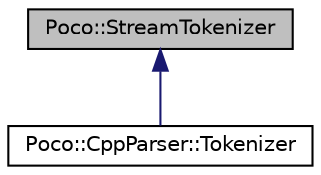 digraph "Poco::StreamTokenizer"
{
 // LATEX_PDF_SIZE
  edge [fontname="Helvetica",fontsize="10",labelfontname="Helvetica",labelfontsize="10"];
  node [fontname="Helvetica",fontsize="10",shape=record];
  Node1 [label="Poco::StreamTokenizer",height=0.2,width=0.4,color="black", fillcolor="grey75", style="filled", fontcolor="black",tooltip=" "];
  Node1 -> Node2 [dir="back",color="midnightblue",fontsize="10",style="solid",fontname="Helvetica"];
  Node2 [label="Poco::CppParser::Tokenizer",height=0.2,width=0.4,color="black", fillcolor="white", style="filled",URL="$classPoco_1_1CppParser_1_1Tokenizer.html",tooltip="A Tokenizer for C++."];
}
